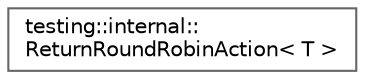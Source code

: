 digraph "Graphical Class Hierarchy"
{
 // LATEX_PDF_SIZE
  bgcolor="transparent";
  edge [fontname=Helvetica,fontsize=10,labelfontname=Helvetica,labelfontsize=10];
  node [fontname=Helvetica,fontsize=10,shape=box,height=0.2,width=0.4];
  rankdir="LR";
  Node0 [id="Node000000",label="testing::internal::\lReturnRoundRobinAction\< T \>",height=0.2,width=0.4,color="grey40", fillcolor="white", style="filled",URL="$classtesting_1_1internal_1_1_return_round_robin_action.html",tooltip=" "];
}
